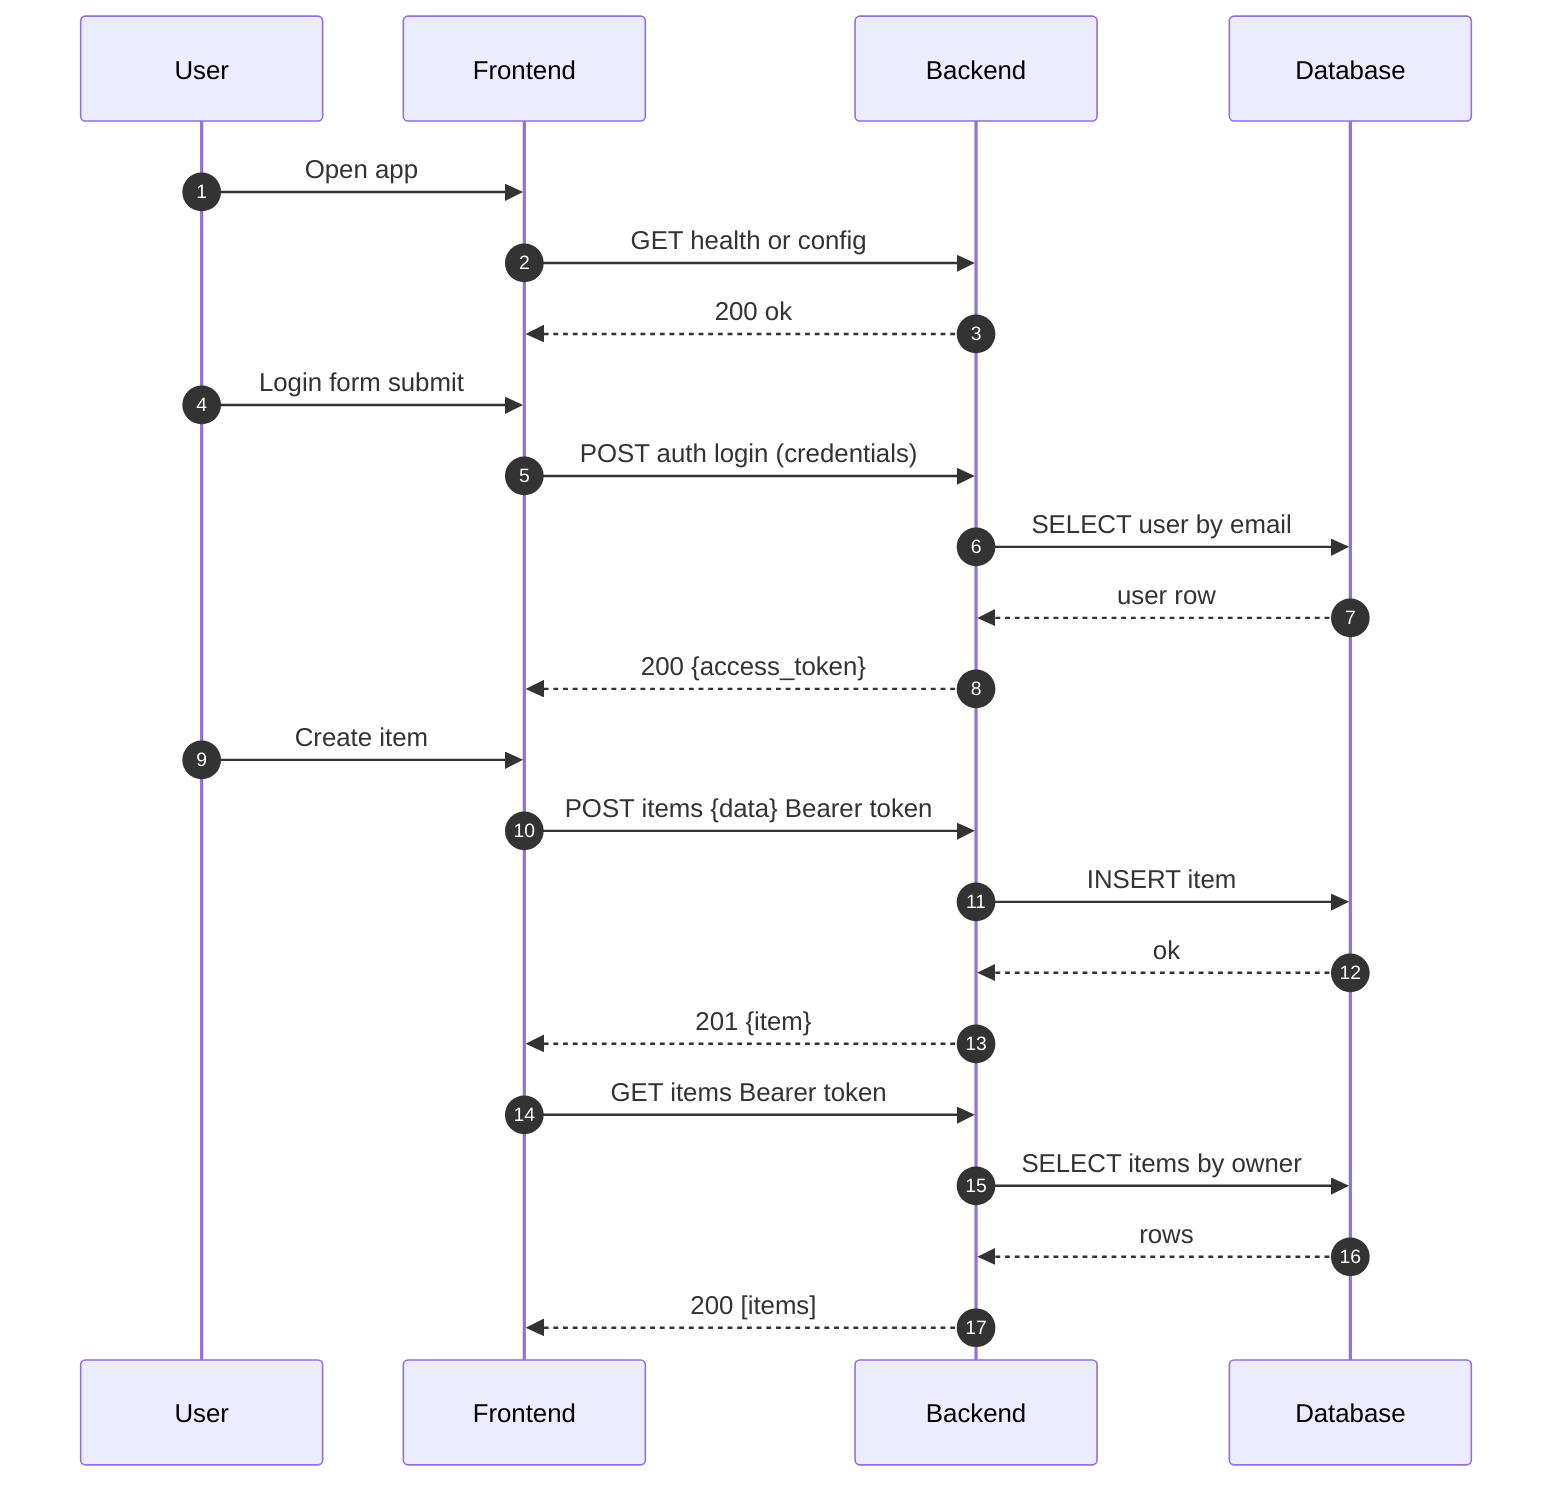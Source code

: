 sequenceDiagram
    autonumber
    participant U as User
    participant FE as Frontend
    participant BE as Backend
    participant DB as Database

    U ->> FE: Open app
    FE ->> BE: GET health or config
    BE -->> FE: 200 ok

    U ->> FE: Login form submit
    FE ->> BE: POST auth login (credentials)
    BE ->> DB: SELECT user by email
    DB -->> BE: user row
    BE -->> FE: 200 {access_token}

    U ->> FE: Create item
    FE ->> BE: POST items {data} Bearer token
    BE ->> DB: INSERT item
    DB -->> BE: ok
    BE -->> FE: 201 {item}

    FE ->> BE: GET items Bearer token
    BE ->> DB: SELECT items by owner
    DB -->> BE: rows
    BE -->> FE: 200 [items]